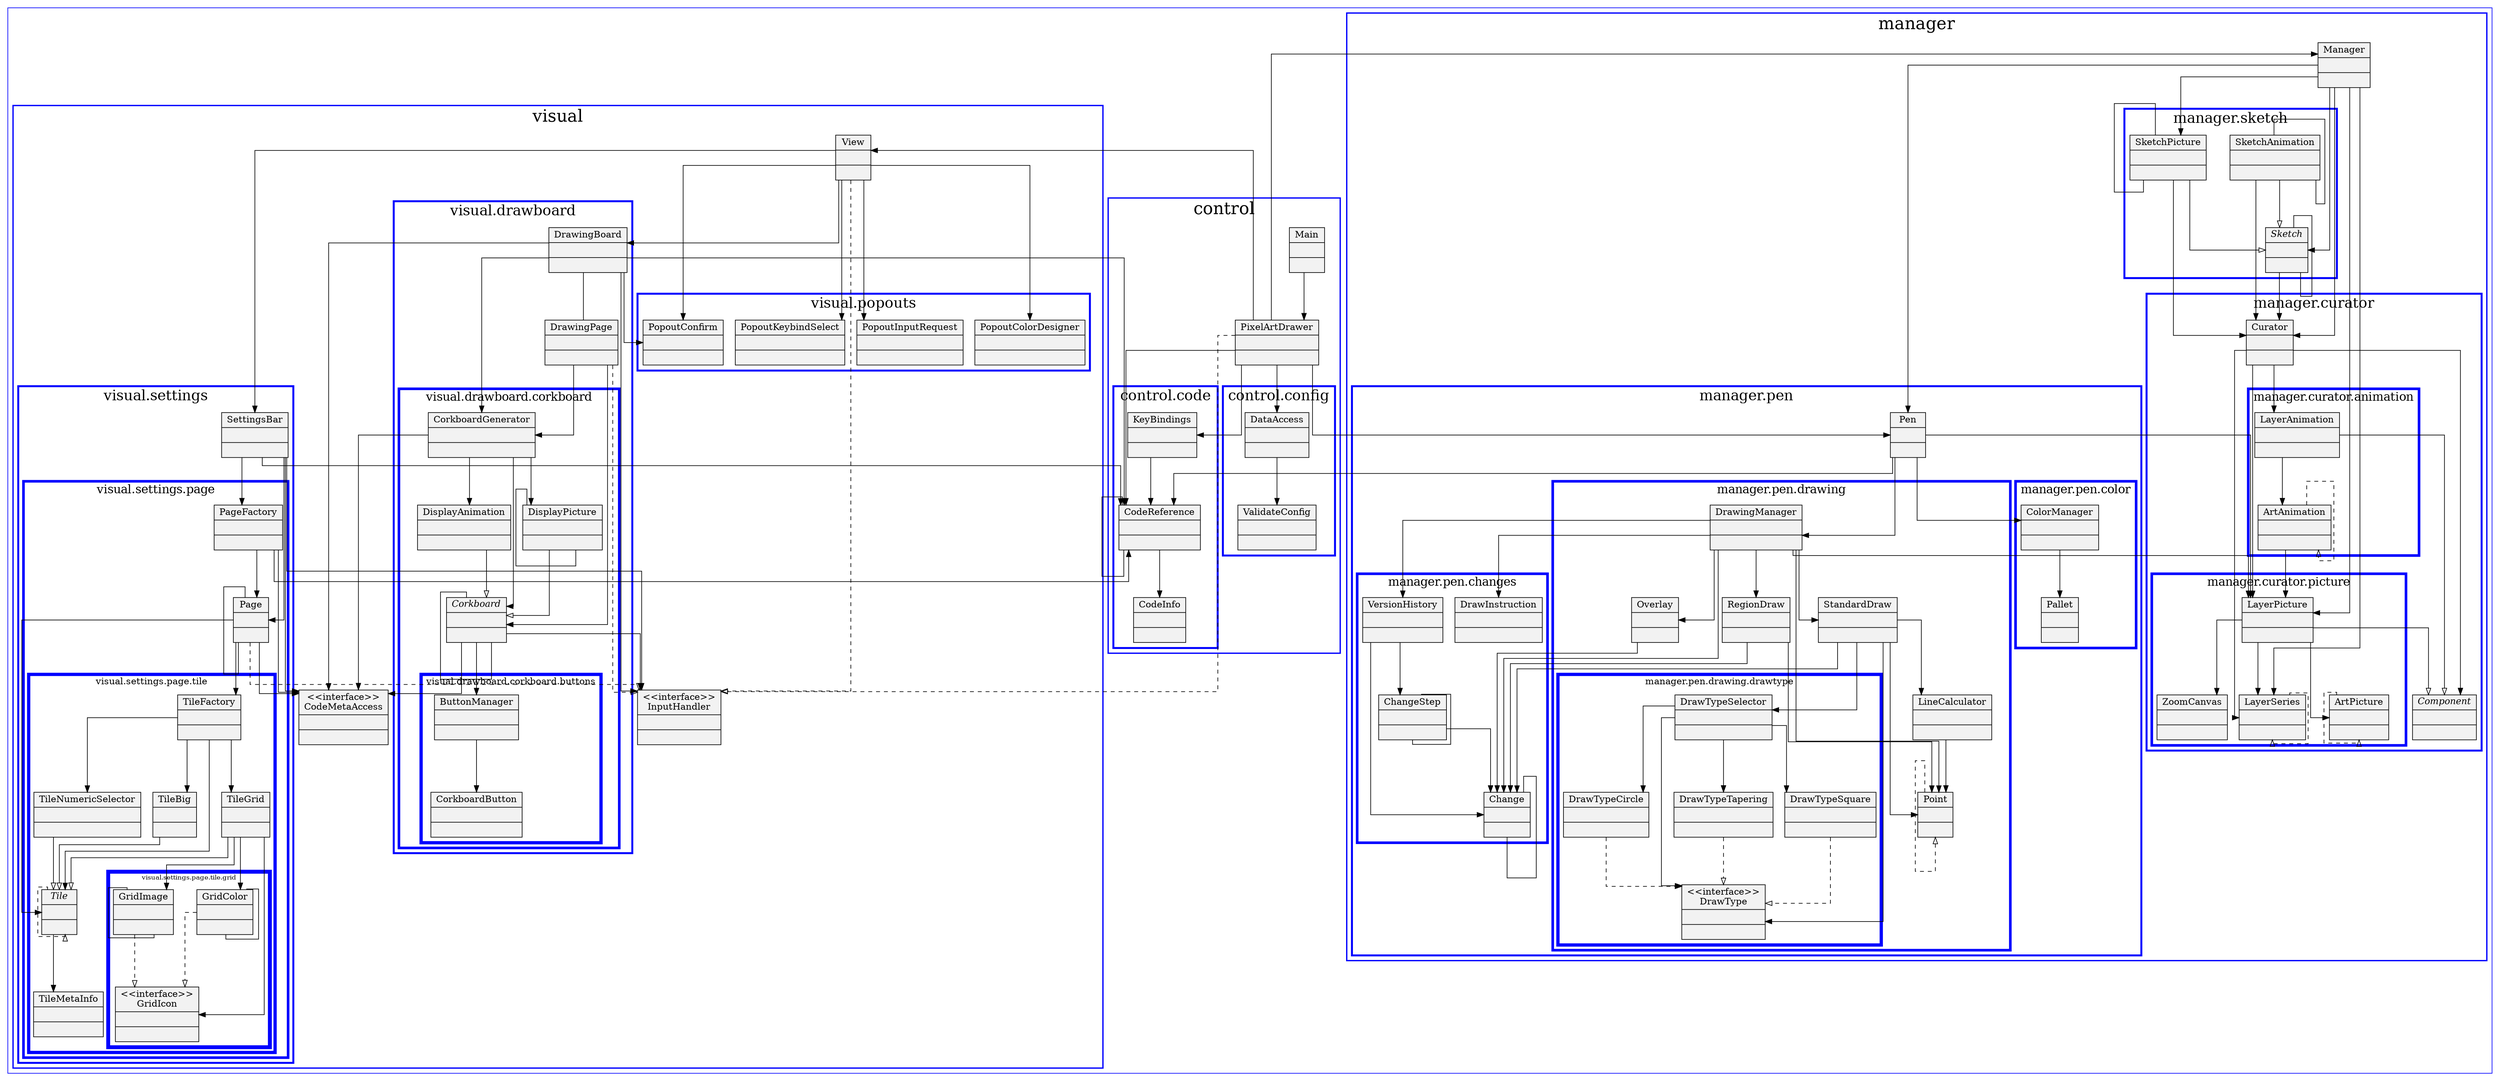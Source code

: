 digraph G {
	node[shape=record,style=filled,fillcolor=gray95];
	edge[concentrate=true];
	graph[splines = ortho, ranksep = 1, ratio = fill, color=blue];
	rankdir = TB;

	n0 [label = <{DrawTypeTapering||}>];
	n1 [label = <{DrawingBoard||}>];
	n2 [label = <{TileMetaInfo||}>];
	n3 [label = <{ChangeStep||}>];
	n4 [label = <{PopoutColorDesigner||}>];
	n5 [label = <{DrawingManager||}>];
	n6 [label = <{SketchAnimation||}>];
	n7 [label = <{PopoutKeybindSelect||}>];
	n8 [label = <{TileFactory||}>];
	n9 [label = <{<i>Corkboard</i>||}>];
	n10 [label = <{GridColor||}>];
	n11 [label = <{StandardDraw||}>];
	n12 [label = <{DrawingPage||}>];
	n13 [label = <{LayerSeries||}>];
	n14 [label = <{ZoomCanvas||}>];
	n15 [label = <{LayerPicture||}>];
	n16 [label = <{KeyBindings||}>];
	n17 [label = <{Overlay||}>];
	n18 [label = <{Change||}>];
	n19 [label = <{CorkboardButton||}>];
	n20 [label = <{DrawTypeSquare||}>];
	n21 [label = <{ArtPicture||}>];
	n22 [label = <{TileBig||}>];
	n23 [label = <{LayerAnimation||}>];
	n24 [label = <{DataAccess||}>];
	n25 [label = <{Main||}>];
	n26 [label = <{PopoutInputRequest||}>];
	n27 [label = <{DrawTypeCircle||}>];
	n28 [label = <{Manager||}>];
	n29 [label = <{Pallet||}>];
	n30 [label = <{PageFactory||}>];
	n31 [label = <{LineCalculator||}>];
	n32 [label = <{SettingsBar||}>];
	n33 [label = <{Page||}>];
	n34 [label = <{View||}>];
	n35 [label = <{<i>Component</i>||}>];
	n36 [label = <{DrawTypeSelector||}>];
	n37 [label = <{GridImage||}>];
	n38 [label = <{PixelArtDrawer||}>];
	n39 [label = <{VersionHistory||}>];
	n40 [label = <{SketchPicture||}>];
	n41 [label = <{Point||}>];
	n42 [label = <{<i>Sketch</i>||}>];
	n43 [label = <{CodeReference||}>];
	n44 [label = <{<i>Tile</i>||}>];
	n45 [label = <{CorkboardGenerator||}>];
	n46 [label = <{PopoutConfirm||}>];
	n47 [label = <{RegionDraw||}>];
	n48 [label = <{DisplayAnimation||}>];
	n49 [label = <{TileNumericSelector||}>];
	n50 [label = <{Curator||}>];
	n51 [label = <{DisplayPicture||}>];
	n52 [label = <{CodeInfo||}>];
	n53 [label = <{ButtonManager||}>];
	n54 [label = <{Pen||}>];
	n55 [label = <{TileGrid||}>];
	n56 [label = <{ValidateConfig||}>];
	n57 [label = <{DrawInstruction||}>];
	n58 [label = <{ColorManager||}>];
	n59 [label = <{ArtAnimation||}>];
	n60 [label = <{&lt;&lt;interface&gt;&gt;<BR/>InputHandler||}>];
	n61 [label = <{&lt;&lt;interface&gt;&gt;<BR/>DrawType||}>];
	n62 [label = <{&lt;&lt;interface&gt;&gt;<BR/>GridIcon||}>];
	n63 [label = <{&lt;&lt;interface&gt;&gt;<BR/>CodeMetaAccess||}>];
	subgraph cluster_{
		label = "";
		fontsize = 30;
		penwidth = 1;
		subgraph cluster_control{
			label = "control";
			fontsize = 26;
			penwidth = 2;
			n25;
			n38;
			subgraph cluster_control_code{
				label = "control.code";
				fontsize = 22;
				penwidth = 3;
				n52;
				n43;
				n16;
			}
			subgraph cluster_control_config{
				label = "control.config";
				fontsize = 22;
				penwidth = 3;
				n24;
				n56;
			}
		}
		subgraph cluster_manager{
			label = "manager";
			fontsize = 26;
			penwidth = 2;
			n28;
			subgraph cluster_manager_curator{
				label = "manager.curator";
				fontsize = 22;
				penwidth = 3;
				n35;
				n50;
				subgraph cluster_manager_curator_animation{
					label = "manager.curator.animation";
					fontsize = 18;
					penwidth = 4;
					n23;
					n59;
				}
				subgraph cluster_manager_curator_picture{
					label = "manager.curator.picture";
					fontsize = 18;
					penwidth = 4;
					n13;
					n14;
					n15;
					n21;
				}
			}
			subgraph cluster_manager_pen{
				label = "manager.pen";
				fontsize = 22;
				penwidth = 3;
				n54;
				subgraph cluster_manager_pen_changes{
					label = "manager.pen.changes";
					fontsize = 18;
					penwidth = 4;
					n3;
					n39;
					n57;
					n18;
				}
				subgraph cluster_manager_pen_color{
					label = "manager.pen.color";
					fontsize = 18;
					penwidth = 4;
					n58;
					n29;
				}
				subgraph cluster_manager_pen_drawing{
					label = "manager.pen.drawing";
					fontsize = 18;
					penwidth = 4;
					n11;
					n5;
					n31;
					n47;
					n17;
					n41;
					subgraph cluster_manager_pen_drawing_drawtype{
						label = "manager.pen.drawing.drawtype";
						fontsize = 14;
						penwidth = 5;
						n0;
						n36;
						n20;
						n27;
						n61;
					}
				}
			}
			subgraph cluster_manager_sketch{
				label = "manager.sketch";
				fontsize = 22;
				penwidth = 3;
				n42;
				n6;
				n40;
			}
		}
		subgraph cluster_visual{
			label = "visual";
			fontsize = 26;
			penwidth = 2;
			n60;
			n34;
			n63;
			subgraph cluster_visual_drawboard{
				label = "visual.drawboard";
				fontsize = 22;
				penwidth = 3;
				n1;
				n12;
				subgraph cluster_visual_drawboard_corkboard{
					label = "visual.drawboard.corkboard";
					fontsize = 18;
					penwidth = 4;
					n9;
					n51;
					n45;
					n48;
					subgraph cluster_visual_drawboard_corkboard_buttons{
						label = "visual.drawboard.corkboard.buttons";
						fontsize = 14;
						penwidth = 5;
						n53;
						n19;
					}
				}
			}
			subgraph cluster_visual_popouts{
				label = "visual.popouts";
				fontsize = 22;
				penwidth = 3;
				n26;
				n4;
				n46;
				n7;
			}
			subgraph cluster_visual_settings{
				label = "visual.settings";
				fontsize = 22;
				penwidth = 3;
				n32;
				subgraph cluster_visual_settings_page{
					label = "visual.settings.page";
					fontsize = 18;
					penwidth = 4;
					n30;
					n33;
					subgraph cluster_visual_settings_page_tile{
						label = "visual.settings.page.tile";
						fontsize = 14;
						penwidth = 5;
						n2;
						n55;
						n44;
						n8;
						n49;
						n22;
						subgraph cluster_visual_settings_page_tile_grid{
							label = "visual.settings.page.tile.grid";
							fontsize = 10;
							penwidth = 6;
							n37;
							n10;
							n62;
						}
					}
				}
			}
		}
	}
	n0 -> n61[arrowhead=onormal, style=dashed];
	n1 -> n43[arrowhead=normal];
	n1 -> n63[arrowhead=normal];
	n1 -> n60[arrowhead=normal];
	n1 -> n45[arrowhead=normal];
	n1 -> n46[arrowhead=normal];
	n1 -> n12[arrowhead=none];
	n3 -> n18[arrowhead=normal];
	n3 -> n3[arrowhead=none];
	n5 -> n15[arrowhead=normal];
	n5 -> n18[arrowhead=normal];
	n5 -> n57[arrowhead=normal];
	n5 -> n39[arrowhead=normal];
	n5 -> n11[arrowhead=normal];
	n5 -> n47[arrowhead=normal];
	n5 -> n17[arrowhead=normal];
	n5 -> n41[arrowhead=normal];
	n6 -> n42[arrowhead=onormal];
	n6 -> n50[arrowhead=normal];
	n6 -> n6[arrowhead=none];
	n8 -> n49[arrowhead=normal];
	n8 -> n22[arrowhead=normal];
	n8 -> n55[arrowhead=normal];
	n8 -> n44[arrowhead=normal];
	n9 -> n63[arrowhead=normal];
	n9 -> n60[arrowhead=normal];
	n9 -> n53[arrowhead=normal];
	n9 -> n9[arrowhead=none];
	n10 -> n10[arrowhead=none];
	n10 -> n62[arrowhead=onormal, style=dashed];
	n11 -> n18[arrowhead=normal];
	n11 -> n61[arrowhead=normal];
	n11 -> n36[arrowhead=normal];
	n11 -> n41[arrowhead=normal];
	n11 -> n31[arrowhead=normal];
	n12 -> n9[arrowhead=normal];
	n12 -> n45[arrowhead=normal];
	n12 -> n60[arrowhead=onormal, style=dashed];
	n13 -> n13[arrowhead=onormal, style=dashed];
	n15 -> n35[arrowhead=onormal];
	n15 -> n21[arrowhead=normal];
	n15 -> n13[arrowhead=normal];
	n15 -> n14[arrowhead=normal];
	n16 -> n43[arrowhead=normal];
	n17 -> n18[arrowhead=normal];
	n18 -> n18[arrowhead=none];
	n20 -> n61[arrowhead=onormal, style=dashed];
	n21 -> n21[arrowhead=onormal, style=dashed];
	n22 -> n44[arrowhead=onormal];
	n23 -> n35[arrowhead=onormal];
	n23 -> n59[arrowhead=normal];
	n24 -> n56[arrowhead=normal];
	n25 -> n38[arrowhead=normal];
	n27 -> n61[arrowhead=onormal, style=dashed];
	n28 -> n15[arrowhead=normal];
	n28 -> n13[arrowhead=normal];
	n28 -> n54[arrowhead=normal];
	n28 -> n50[arrowhead=normal];
	n28 -> n42[arrowhead=normal];
	n28 -> n40[arrowhead=normal];
	n30 -> n43[arrowhead=normal];
	n30 -> n63[arrowhead=normal];
	n30 -> n33[arrowhead=normal];
	n31 -> n41[arrowhead=normal];
	n32 -> n43[arrowhead=normal];
	n32 -> n63[arrowhead=normal];
	n32 -> n60[arrowhead=normal];
	n32 -> n33[arrowhead=normal];
	n32 -> n30[arrowhead=normal];
	n33 -> n63[arrowhead=normal];
	n33 -> n44[arrowhead=normal];
	n33 -> n8[arrowhead=normal];
	n33 -> n33[arrowhead=none];
	n33 -> n60[arrowhead=onormal, style=dashed];
	n34 -> n1[arrowhead=normal];
	n34 -> n4[arrowhead=normal];
	n34 -> n46[arrowhead=normal];
	n34 -> n26[arrowhead=normal];
	n34 -> n7[arrowhead=normal];
	n34 -> n32[arrowhead=normal];
	n34 -> n60[arrowhead=onormal, style=dashed];
	n36 -> n61[arrowhead=normal];
	n36 -> n20[arrowhead=normal];
	n36 -> n27[arrowhead=normal];
	n36 -> n0[arrowhead=normal];
	n37 -> n37[arrowhead=none];
	n37 -> n62[arrowhead=onormal, style=dashed];
	n38 -> n43[arrowhead=normal];
	n38 -> n16[arrowhead=normal];
	n38 -> n24[arrowhead=normal];
	n38 -> n28[arrowhead=normal];
	n38 -> n54[arrowhead=normal];
	n38 -> n34[arrowhead=normal];
	n38 -> n60[arrowhead=onormal, style=dashed];
	n39 -> n3[arrowhead=normal];
	n39 -> n18[arrowhead=normal];
	n40 -> n42[arrowhead=onormal];
	n40 -> n50[arrowhead=normal];
	n40 -> n40[arrowhead=none];
	n41 -> n41[arrowhead=onormal, style=dashed];
	n42 -> n50[arrowhead=normal];
	n42 -> n42[arrowhead=none];
	n43 -> n52[arrowhead=normal];
	n43 -> n43[arrowhead=none];
	n44 -> n2[arrowhead=normal];
	n44 -> n44[arrowhead=onormal, style=dashed];
	n45 -> n63[arrowhead=normal];
	n45 -> n9[arrowhead=normal];
	n45 -> n51[arrowhead=normal];
	n45 -> n48[arrowhead=normal];
	n47 -> n18[arrowhead=normal];
	n47 -> n41[arrowhead=normal];
	n48 -> n9[arrowhead=onormal];
	n49 -> n44[arrowhead=onormal];
	n50 -> n23[arrowhead=normal];
	n50 -> n15[arrowhead=normal];
	n50 -> n13[arrowhead=normal];
	n50 -> n35[arrowhead=normal];
	n51 -> n9[arrowhead=onormal];
	n51 -> n51[arrowhead=none];
	n53 -> n19[arrowhead=normal];
	n54 -> n43[arrowhead=normal];
	n54 -> n15[arrowhead=normal];
	n54 -> n58[arrowhead=normal];
	n54 -> n5[arrowhead=normal];
	n55 -> n44[arrowhead=onormal];
	n55 -> n10[arrowhead=normal];
	n55 -> n62[arrowhead=normal];
	n55 -> n37[arrowhead=normal];
	n58 -> n29[arrowhead=normal];
	n59 -> n15[arrowhead=normal];
	n59 -> n59[arrowhead=onormal, style=dashed];

}